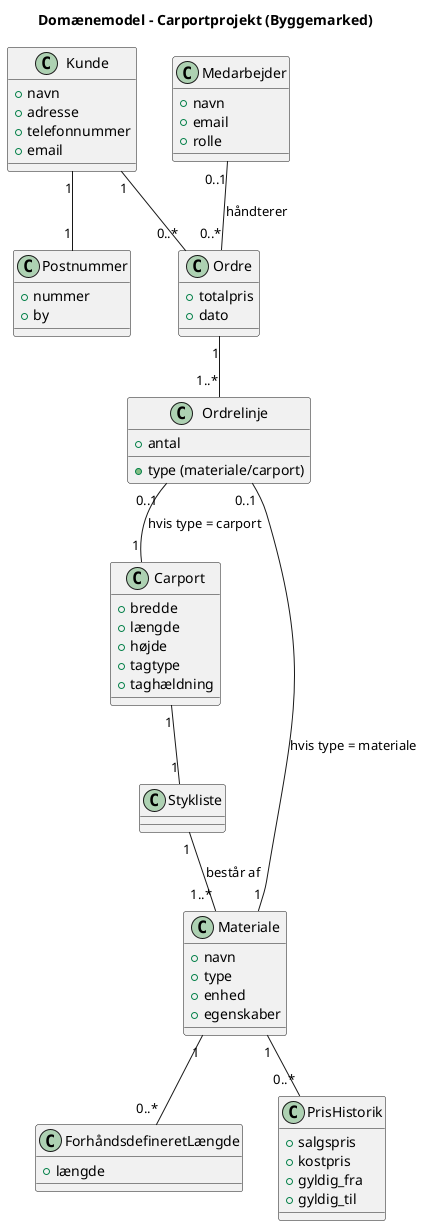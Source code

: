 @startuml
title Domænemodel – Carportprojekt (Byggemarked)

' Klasser
class Kunde {
  +navn
  +adresse
  +telefonnummer
  +email
}

class Medarbejder {
  +navn
  +email
  +rolle
}

class Ordre {
  +totalpris
  +dato
}

class Carport {
  +bredde
  +længde
  +højde
  +tagtype
  +taghældning
}

class Materiale {
  +navn
  +type
  +enhed
  +egenskaber
}

class Ordrelinje {
  +antal
  +type (materiale/carport)
}

class Stykliste {
}

class Postnummer {
  +nummer
  +by
}

class ForhåndsdefineretLængde {
  +længde
}

class PrisHistorik {
  +salgspris
  +kostpris
  +gyldig_fra
  +gyldig_til
}

' Relationer
Kunde "1" -- "0..*" Ordre
Medarbejder "0..1" -- "0..*" Ordre : håndterer
Ordre "1" -- "1..*" Ordrelinje
Ordrelinje "0..1" -- "1" Carport : hvis type = carport
Ordrelinje "0..1" -- "1" Materiale : hvis type = materiale

Carport "1" -- "1" Stykliste
Stykliste "1" -- "1..*" Materiale : består af

Materiale "1" -- "0..*" PrisHistorik
Materiale "1" -- "0..*" ForhåndsdefineretLængde
Kunde "1" -- "1" Postnummer

@enduml
